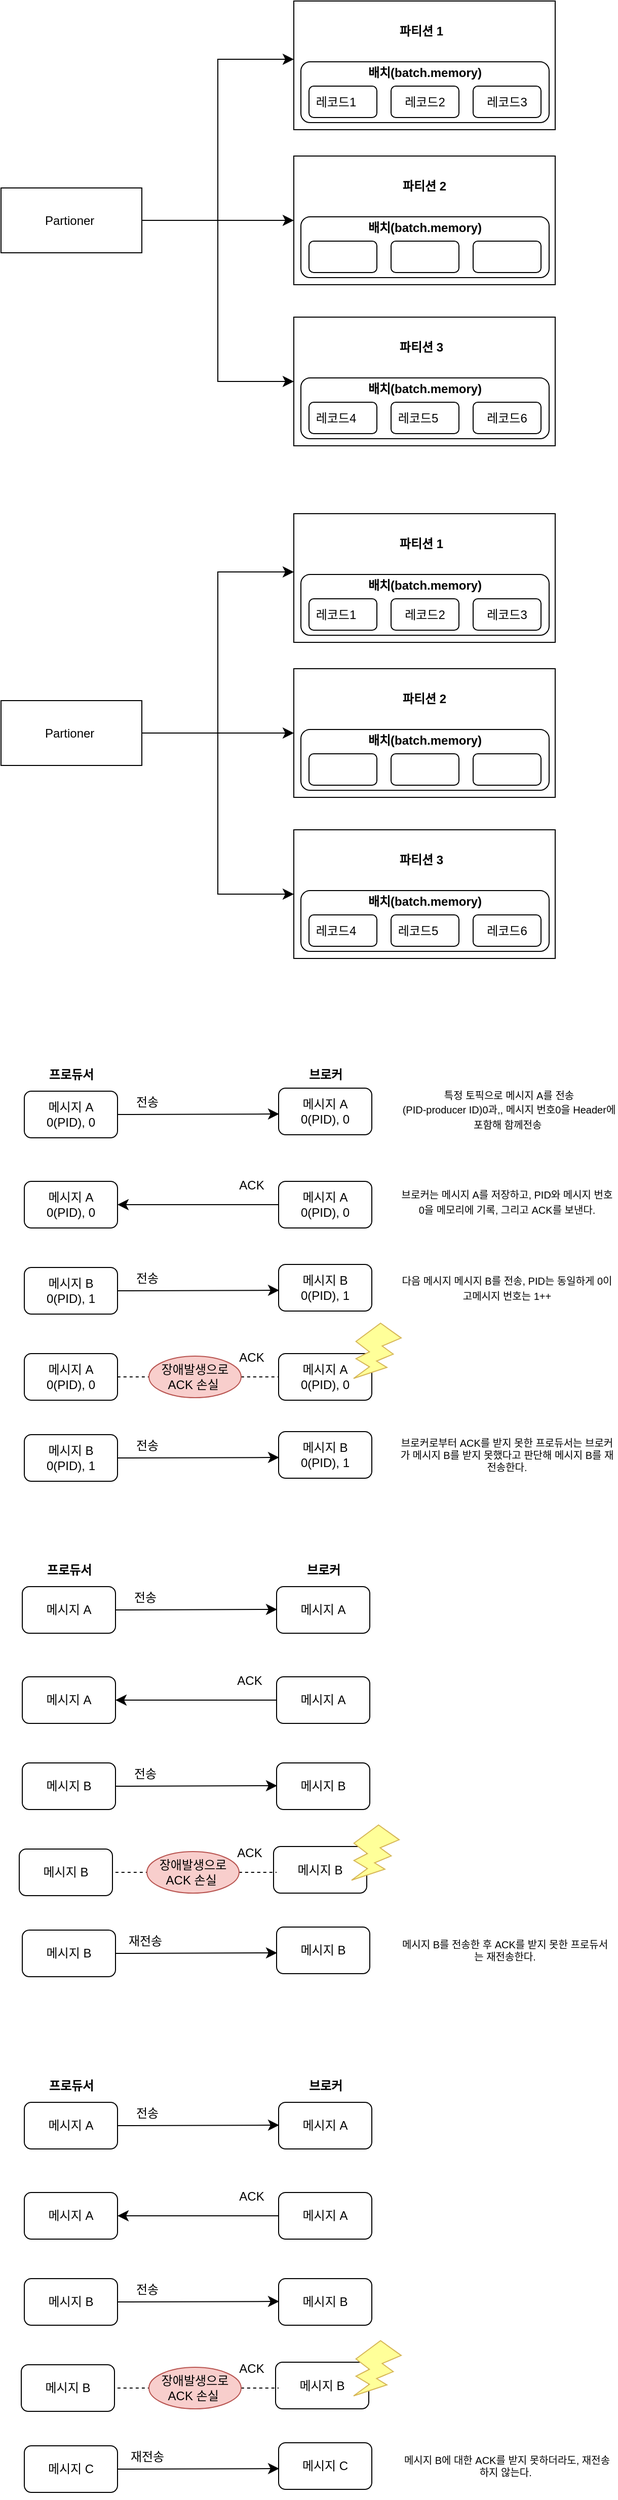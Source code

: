 <mxfile version="21.7.5" type="github">
  <diagram name="페이지-1" id="CoSt_HR49lXktYblnPgQ">
    <mxGraphModel dx="1834" dy="1218" grid="0" gridSize="10" guides="1" tooltips="1" connect="1" arrows="1" fold="1" page="0" pageScale="1" pageWidth="827" pageHeight="1169" math="0" shadow="0">
      <root>
        <mxCell id="0" />
        <mxCell id="1" parent="0" />
        <mxCell id="32S8_ldKSzhRg-4pERwt-36" value="메시지 B" style="rounded=1;whiteSpace=wrap;html=1;" vertex="1" parent="1">
          <mxGeometry x="173" y="1765.5" width="92" height="46" as="geometry" />
        </mxCell>
        <mxCell id="7iOHDSarvKrouboTnWBL-36" value="" style="rounded=1;whiteSpace=wrap;html=1;" parent="1" vertex="1">
          <mxGeometry x="200" y="4" width="245" height="60" as="geometry" />
        </mxCell>
        <mxCell id="7iOHDSarvKrouboTnWBL-35" value="" style="rounded=1;whiteSpace=wrap;html=1;" parent="1" vertex="1">
          <mxGeometry x="200" y="157" width="245" height="60" as="geometry" />
        </mxCell>
        <mxCell id="7iOHDSarvKrouboTnWBL-15" value="" style="rounded=1;whiteSpace=wrap;html=1;" parent="1" vertex="1">
          <mxGeometry x="200" y="316" width="245" height="60" as="geometry" />
        </mxCell>
        <mxCell id="7iOHDSarvKrouboTnWBL-1" value="Partioner&amp;nbsp;" style="rounded=0;whiteSpace=wrap;html=1;" parent="1" vertex="1">
          <mxGeometry x="-96" y="128.5" width="139" height="64" as="geometry" />
        </mxCell>
        <mxCell id="7iOHDSarvKrouboTnWBL-5" value="" style="edgeStyle=elbowEdgeStyle;elbow=horizontal;endArrow=classic;html=1;curved=0;rounded=0;endSize=8;startSize=8;fontSize=12;entryX=0;entryY=0.5;entryDx=0;entryDy=0;exitX=1;exitY=0.5;exitDx=0;exitDy=0;" parent="1" source="7iOHDSarvKrouboTnWBL-1" edge="1">
          <mxGeometry width="50" height="50" relative="1" as="geometry">
            <mxPoint x="56" y="108" as="sourcePoint" />
            <mxPoint x="193" y="1.5" as="targetPoint" />
          </mxGeometry>
        </mxCell>
        <mxCell id="7iOHDSarvKrouboTnWBL-8" value="" style="rounded=0;whiteSpace=wrap;html=1;fillColor=none;" parent="1" vertex="1">
          <mxGeometry x="193" y="256" width="258" height="127" as="geometry" />
        </mxCell>
        <mxCell id="7iOHDSarvKrouboTnWBL-9" value="레코드4&lt;span style=&quot;white-space: pre;&quot;&gt;&#x9;&lt;/span&gt;" style="rounded=1;whiteSpace=wrap;html=1;" parent="1" vertex="1">
          <mxGeometry x="208" y="340" width="67" height="31" as="geometry" />
        </mxCell>
        <mxCell id="7iOHDSarvKrouboTnWBL-12" value="" style="edgeStyle=elbowEdgeStyle;elbow=horizontal;endArrow=classic;html=1;curved=0;rounded=0;endSize=8;startSize=8;fontSize=12;exitX=1;exitY=0.5;exitDx=0;exitDy=0;entryX=0;entryY=0.5;entryDx=0;entryDy=0;" parent="1" source="7iOHDSarvKrouboTnWBL-1" edge="1">
          <mxGeometry width="50" height="50" relative="1" as="geometry">
            <mxPoint x="124" y="220" as="sourcePoint" />
            <mxPoint x="193" y="160.5" as="targetPoint" />
          </mxGeometry>
        </mxCell>
        <mxCell id="7iOHDSarvKrouboTnWBL-13" value="" style="edgeStyle=elbowEdgeStyle;elbow=horizontal;endArrow=classic;html=1;curved=0;rounded=0;endSize=8;startSize=8;fontSize=12;exitX=1;exitY=0.5;exitDx=0;exitDy=0;entryX=0;entryY=0.5;entryDx=0;entryDy=0;" parent="1" source="7iOHDSarvKrouboTnWBL-1" target="7iOHDSarvKrouboTnWBL-8" edge="1">
          <mxGeometry width="50" height="50" relative="1" as="geometry">
            <mxPoint x="178" y="212" as="sourcePoint" />
            <mxPoint x="228" y="162" as="targetPoint" />
          </mxGeometry>
        </mxCell>
        <mxCell id="7iOHDSarvKrouboTnWBL-19" value="레코드5&lt;span style=&quot;white-space: pre;&quot;&gt;&#x9;&lt;/span&gt;" style="rounded=1;whiteSpace=wrap;html=1;" parent="1" vertex="1">
          <mxGeometry x="289" y="340" width="67" height="31" as="geometry" />
        </mxCell>
        <mxCell id="7iOHDSarvKrouboTnWBL-20" value="레코드6" style="rounded=1;whiteSpace=wrap;html=1;" parent="1" vertex="1">
          <mxGeometry x="370" y="340" width="67" height="31" as="geometry" />
        </mxCell>
        <mxCell id="7iOHDSarvKrouboTnWBL-21" value="&lt;b&gt;배치(batch.memory)&lt;/b&gt;" style="rounded=1;whiteSpace=wrap;html=1;fillColor=none;strokeColor=none;" parent="1" vertex="1">
          <mxGeometry x="262" y="297" width="121" height="60" as="geometry" />
        </mxCell>
        <mxCell id="7iOHDSarvKrouboTnWBL-22" value="&lt;b&gt;파티션 3&lt;/b&gt;" style="rounded=1;whiteSpace=wrap;html=1;fillColor=none;strokeColor=none;" parent="1" vertex="1">
          <mxGeometry x="259" y="256" width="120" height="60" as="geometry" />
        </mxCell>
        <mxCell id="7iOHDSarvKrouboTnWBL-23" value="" style="rounded=0;whiteSpace=wrap;html=1;fillColor=none;" parent="1" vertex="1">
          <mxGeometry x="193" y="-56" width="258" height="127" as="geometry" />
        </mxCell>
        <mxCell id="7iOHDSarvKrouboTnWBL-24" value="레코드1&lt;span style=&quot;white-space: pre;&quot;&gt;&#x9;&lt;/span&gt;" style="rounded=1;whiteSpace=wrap;html=1;" parent="1" vertex="1">
          <mxGeometry x="208" y="28" width="67" height="31" as="geometry" />
        </mxCell>
        <mxCell id="7iOHDSarvKrouboTnWBL-25" value="레코드2" style="rounded=1;whiteSpace=wrap;html=1;" parent="1" vertex="1">
          <mxGeometry x="289" y="28" width="67" height="31" as="geometry" />
        </mxCell>
        <mxCell id="7iOHDSarvKrouboTnWBL-26" value="&lt;b&gt;배치(batch.memory)&lt;/b&gt;" style="rounded=1;whiteSpace=wrap;html=1;fillColor=none;strokeColor=none;" parent="1" vertex="1">
          <mxGeometry x="262" y="-15" width="121" height="60" as="geometry" />
        </mxCell>
        <mxCell id="7iOHDSarvKrouboTnWBL-27" value="" style="rounded=0;whiteSpace=wrap;html=1;fillColor=none;" parent="1" vertex="1">
          <mxGeometry x="193" y="97" width="258" height="127" as="geometry" />
        </mxCell>
        <mxCell id="7iOHDSarvKrouboTnWBL-28" value="" style="rounded=1;whiteSpace=wrap;html=1;" parent="1" vertex="1">
          <mxGeometry x="208" y="181" width="67" height="31" as="geometry" />
        </mxCell>
        <mxCell id="7iOHDSarvKrouboTnWBL-29" value="" style="rounded=1;whiteSpace=wrap;html=1;" parent="1" vertex="1">
          <mxGeometry x="289" y="181" width="67" height="31" as="geometry" />
        </mxCell>
        <mxCell id="7iOHDSarvKrouboTnWBL-30" value="&lt;b&gt;배치(batch.memory)&lt;/b&gt;" style="rounded=1;whiteSpace=wrap;html=1;fillColor=none;strokeColor=none;" parent="1" vertex="1">
          <mxGeometry x="262" y="138" width="121" height="60" as="geometry" />
        </mxCell>
        <mxCell id="7iOHDSarvKrouboTnWBL-31" value="&lt;b&gt;파티션 2&lt;/b&gt;" style="rounded=1;whiteSpace=wrap;html=1;fillColor=none;strokeColor=none;" parent="1" vertex="1">
          <mxGeometry x="262" y="97" width="120" height="60" as="geometry" />
        </mxCell>
        <mxCell id="7iOHDSarvKrouboTnWBL-32" value="&lt;b&gt;파티션 1&lt;/b&gt;" style="rounded=1;whiteSpace=wrap;html=1;fillColor=none;strokeColor=none;" parent="1" vertex="1">
          <mxGeometry x="259" y="-56" width="120" height="60" as="geometry" />
        </mxCell>
        <mxCell id="7iOHDSarvKrouboTnWBL-33" value="레코드3" style="rounded=1;whiteSpace=wrap;html=1;" parent="1" vertex="1">
          <mxGeometry x="370" y="28" width="67" height="31" as="geometry" />
        </mxCell>
        <mxCell id="7iOHDSarvKrouboTnWBL-34" value="" style="rounded=1;whiteSpace=wrap;html=1;" parent="1" vertex="1">
          <mxGeometry x="370" y="181" width="67" height="31" as="geometry" />
        </mxCell>
        <mxCell id="7iOHDSarvKrouboTnWBL-62" value="" style="rounded=1;whiteSpace=wrap;html=1;" parent="1" vertex="1">
          <mxGeometry x="200" y="510" width="245" height="60" as="geometry" />
        </mxCell>
        <mxCell id="7iOHDSarvKrouboTnWBL-63" value="" style="rounded=1;whiteSpace=wrap;html=1;" parent="1" vertex="1">
          <mxGeometry x="200" y="663" width="245" height="60" as="geometry" />
        </mxCell>
        <mxCell id="7iOHDSarvKrouboTnWBL-64" value="" style="rounded=1;whiteSpace=wrap;html=1;" parent="1" vertex="1">
          <mxGeometry x="200" y="822" width="245" height="60" as="geometry" />
        </mxCell>
        <mxCell id="7iOHDSarvKrouboTnWBL-65" value="Partioner&amp;nbsp;" style="rounded=0;whiteSpace=wrap;html=1;" parent="1" vertex="1">
          <mxGeometry x="-96" y="634.5" width="139" height="64" as="geometry" />
        </mxCell>
        <mxCell id="7iOHDSarvKrouboTnWBL-66" value="" style="edgeStyle=elbowEdgeStyle;elbow=horizontal;endArrow=classic;html=1;curved=0;rounded=0;endSize=8;startSize=8;fontSize=12;entryX=0;entryY=0.5;entryDx=0;entryDy=0;exitX=1;exitY=0.5;exitDx=0;exitDy=0;" parent="1" source="7iOHDSarvKrouboTnWBL-65" edge="1">
          <mxGeometry width="50" height="50" relative="1" as="geometry">
            <mxPoint x="56" y="614" as="sourcePoint" />
            <mxPoint x="193" y="507.5" as="targetPoint" />
          </mxGeometry>
        </mxCell>
        <mxCell id="7iOHDSarvKrouboTnWBL-67" value="" style="rounded=0;whiteSpace=wrap;html=1;fillColor=none;" parent="1" vertex="1">
          <mxGeometry x="193" y="762" width="258" height="127" as="geometry" />
        </mxCell>
        <mxCell id="7iOHDSarvKrouboTnWBL-68" value="레코드4&lt;span style=&quot;white-space: pre;&quot;&gt;&#x9;&lt;/span&gt;" style="rounded=1;whiteSpace=wrap;html=1;" parent="1" vertex="1">
          <mxGeometry x="208" y="846" width="67" height="31" as="geometry" />
        </mxCell>
        <mxCell id="7iOHDSarvKrouboTnWBL-69" value="" style="edgeStyle=elbowEdgeStyle;elbow=horizontal;endArrow=classic;html=1;curved=0;rounded=0;endSize=8;startSize=8;fontSize=12;exitX=1;exitY=0.5;exitDx=0;exitDy=0;entryX=0;entryY=0.5;entryDx=0;entryDy=0;" parent="1" source="7iOHDSarvKrouboTnWBL-65" edge="1">
          <mxGeometry width="50" height="50" relative="1" as="geometry">
            <mxPoint x="124" y="726" as="sourcePoint" />
            <mxPoint x="193" y="666.5" as="targetPoint" />
          </mxGeometry>
        </mxCell>
        <mxCell id="7iOHDSarvKrouboTnWBL-70" value="" style="edgeStyle=elbowEdgeStyle;elbow=horizontal;endArrow=classic;html=1;curved=0;rounded=0;endSize=8;startSize=8;fontSize=12;exitX=1;exitY=0.5;exitDx=0;exitDy=0;entryX=0;entryY=0.5;entryDx=0;entryDy=0;" parent="1" source="7iOHDSarvKrouboTnWBL-65" target="7iOHDSarvKrouboTnWBL-67" edge="1">
          <mxGeometry width="50" height="50" relative="1" as="geometry">
            <mxPoint x="178" y="718" as="sourcePoint" />
            <mxPoint x="228" y="668" as="targetPoint" />
          </mxGeometry>
        </mxCell>
        <mxCell id="7iOHDSarvKrouboTnWBL-71" value="레코드5&lt;span style=&quot;white-space: pre;&quot;&gt;&#x9;&lt;/span&gt;" style="rounded=1;whiteSpace=wrap;html=1;" parent="1" vertex="1">
          <mxGeometry x="289" y="846" width="67" height="31" as="geometry" />
        </mxCell>
        <mxCell id="7iOHDSarvKrouboTnWBL-72" value="레코드6" style="rounded=1;whiteSpace=wrap;html=1;" parent="1" vertex="1">
          <mxGeometry x="370" y="846" width="67" height="31" as="geometry" />
        </mxCell>
        <mxCell id="7iOHDSarvKrouboTnWBL-73" value="&lt;b&gt;배치(batch.memory)&lt;/b&gt;" style="rounded=1;whiteSpace=wrap;html=1;fillColor=none;strokeColor=none;" parent="1" vertex="1">
          <mxGeometry x="262" y="803" width="121" height="60" as="geometry" />
        </mxCell>
        <mxCell id="7iOHDSarvKrouboTnWBL-74" value="&lt;b&gt;파티션 3&lt;/b&gt;" style="rounded=1;whiteSpace=wrap;html=1;fillColor=none;strokeColor=none;" parent="1" vertex="1">
          <mxGeometry x="259" y="762" width="120" height="60" as="geometry" />
        </mxCell>
        <mxCell id="7iOHDSarvKrouboTnWBL-75" value="" style="rounded=0;whiteSpace=wrap;html=1;fillColor=none;" parent="1" vertex="1">
          <mxGeometry x="193" y="450" width="258" height="127" as="geometry" />
        </mxCell>
        <mxCell id="7iOHDSarvKrouboTnWBL-76" value="레코드1&lt;span style=&quot;white-space: pre;&quot;&gt;&#x9;&lt;/span&gt;" style="rounded=1;whiteSpace=wrap;html=1;" parent="1" vertex="1">
          <mxGeometry x="208" y="534" width="67" height="31" as="geometry" />
        </mxCell>
        <mxCell id="7iOHDSarvKrouboTnWBL-77" value="레코드2" style="rounded=1;whiteSpace=wrap;html=1;" parent="1" vertex="1">
          <mxGeometry x="289" y="534" width="67" height="31" as="geometry" />
        </mxCell>
        <mxCell id="7iOHDSarvKrouboTnWBL-78" value="&lt;b&gt;배치(batch.memory)&lt;/b&gt;" style="rounded=1;whiteSpace=wrap;html=1;fillColor=none;strokeColor=none;" parent="1" vertex="1">
          <mxGeometry x="262" y="491" width="121" height="60" as="geometry" />
        </mxCell>
        <mxCell id="7iOHDSarvKrouboTnWBL-79" value="" style="rounded=0;whiteSpace=wrap;html=1;fillColor=none;" parent="1" vertex="1">
          <mxGeometry x="193" y="603" width="258" height="127" as="geometry" />
        </mxCell>
        <mxCell id="7iOHDSarvKrouboTnWBL-80" value="" style="rounded=1;whiteSpace=wrap;html=1;" parent="1" vertex="1">
          <mxGeometry x="208" y="687" width="67" height="31" as="geometry" />
        </mxCell>
        <mxCell id="7iOHDSarvKrouboTnWBL-81" value="" style="rounded=1;whiteSpace=wrap;html=1;" parent="1" vertex="1">
          <mxGeometry x="289" y="687" width="67" height="31" as="geometry" />
        </mxCell>
        <mxCell id="7iOHDSarvKrouboTnWBL-82" value="&lt;b&gt;배치(batch.memory)&lt;/b&gt;" style="rounded=1;whiteSpace=wrap;html=1;fillColor=none;strokeColor=none;" parent="1" vertex="1">
          <mxGeometry x="262" y="644" width="121" height="60" as="geometry" />
        </mxCell>
        <mxCell id="7iOHDSarvKrouboTnWBL-83" value="&lt;b&gt;파티션 2&lt;/b&gt;" style="rounded=1;whiteSpace=wrap;html=1;fillColor=none;strokeColor=none;" parent="1" vertex="1">
          <mxGeometry x="262" y="603" width="120" height="60" as="geometry" />
        </mxCell>
        <mxCell id="7iOHDSarvKrouboTnWBL-84" value="&lt;b&gt;파티션 1&lt;/b&gt;" style="rounded=1;whiteSpace=wrap;html=1;fillColor=none;strokeColor=none;" parent="1" vertex="1">
          <mxGeometry x="259" y="450" width="120" height="60" as="geometry" />
        </mxCell>
        <mxCell id="7iOHDSarvKrouboTnWBL-85" value="레코드3" style="rounded=1;whiteSpace=wrap;html=1;" parent="1" vertex="1">
          <mxGeometry x="370" y="534" width="67" height="31" as="geometry" />
        </mxCell>
        <mxCell id="7iOHDSarvKrouboTnWBL-86" value="" style="rounded=1;whiteSpace=wrap;html=1;" parent="1" vertex="1">
          <mxGeometry x="370" y="687" width="67" height="31" as="geometry" />
        </mxCell>
        <mxCell id="7iOHDSarvKrouboTnWBL-87" value="메시지 A&lt;div&gt;0(PID), 0&lt;/div&gt;" style="rounded=1;whiteSpace=wrap;html=1;" parent="1" vertex="1">
          <mxGeometry x="-73" y="1020" width="92" height="46" as="geometry" />
        </mxCell>
        <mxCell id="7iOHDSarvKrouboTnWBL-88" value="프로듀서" style="rounded=1;whiteSpace=wrap;html=1;fillColor=none;strokeColor=none;arcSize=19;fontStyle=1" parent="1" vertex="1">
          <mxGeometry x="-80.5" y="990" width="107" height="27" as="geometry" />
        </mxCell>
        <mxCell id="7iOHDSarvKrouboTnWBL-90" value="브로커" style="rounded=1;whiteSpace=wrap;html=1;fillColor=none;strokeColor=none;arcSize=19;fontStyle=1" parent="1" vertex="1">
          <mxGeometry x="170.5" y="990" width="107" height="27" as="geometry" />
        </mxCell>
        <mxCell id="7iOHDSarvKrouboTnWBL-91" value="" style="endArrow=classic;html=1;rounded=0;fontSize=12;startSize=8;endSize=8;curved=1;exitX=1;exitY=0.5;exitDx=0;exitDy=0;entryX=0;entryY=0.5;entryDx=0;entryDy=0;" parent="1" source="7iOHDSarvKrouboTnWBL-87" edge="1">
          <mxGeometry width="50" height="50" relative="1" as="geometry">
            <mxPoint x="59" y="1196" as="sourcePoint" />
            <mxPoint x="178.5" y="1042.5" as="targetPoint" />
          </mxGeometry>
        </mxCell>
        <mxCell id="7iOHDSarvKrouboTnWBL-92" value="메시지 A&lt;div&gt;0(PID), 0&lt;/div&gt;" style="rounded=1;whiteSpace=wrap;html=1;" parent="1" vertex="1">
          <mxGeometry x="178" y="1017" width="92" height="46" as="geometry" />
        </mxCell>
        <mxCell id="7iOHDSarvKrouboTnWBL-93" value="전송" style="rounded=1;whiteSpace=wrap;html=1;fillColor=none;strokeColor=none;arcSize=19;" parent="1" vertex="1">
          <mxGeometry x="-5" y="1017" width="107" height="27" as="geometry" />
        </mxCell>
        <mxCell id="7iOHDSarvKrouboTnWBL-94" value="&lt;font style=&quot;font-size: 10px;&quot;&gt;특정 토픽으로 메시지 A를 전송&lt;/font&gt;&lt;div&gt;&lt;font style=&quot;font-size: 10px;&quot;&gt;(PID-producer ID)0과,, 메시지 번호0을 Header에 포함해 함께전송&amp;nbsp;&lt;/font&gt;&lt;/div&gt;" style="rounded=1;whiteSpace=wrap;html=1;fillColor=none;strokeColor=none;arcSize=19;" parent="1" vertex="1">
          <mxGeometry x="299" y="1005" width="213" height="65" as="geometry" />
        </mxCell>
        <mxCell id="7iOHDSarvKrouboTnWBL-96" value="메시지 A&lt;div&gt;0(PID), 0&lt;/div&gt;" style="rounded=1;whiteSpace=wrap;html=1;" parent="1" vertex="1">
          <mxGeometry x="-73" y="1109" width="92" height="46" as="geometry" />
        </mxCell>
        <mxCell id="7iOHDSarvKrouboTnWBL-98" value="메시지 A&lt;div&gt;0(PID), 0&lt;/div&gt;" style="rounded=1;whiteSpace=wrap;html=1;" parent="1" vertex="1">
          <mxGeometry x="178" y="1109" width="92" height="46" as="geometry" />
        </mxCell>
        <mxCell id="7iOHDSarvKrouboTnWBL-99" value="ACK" style="rounded=1;whiteSpace=wrap;html=1;fillColor=none;strokeColor=none;arcSize=19;" parent="1" vertex="1">
          <mxGeometry x="98" y="1099" width="107" height="27" as="geometry" />
        </mxCell>
        <mxCell id="7iOHDSarvKrouboTnWBL-100" value="" style="endArrow=classic;html=1;rounded=0;fontSize=12;startSize=8;endSize=8;curved=1;entryX=1;entryY=0.5;entryDx=0;entryDy=0;exitX=0;exitY=0.5;exitDx=0;exitDy=0;" parent="1" source="7iOHDSarvKrouboTnWBL-98" target="7iOHDSarvKrouboTnWBL-96" edge="1">
          <mxGeometry width="50" height="50" relative="1" as="geometry">
            <mxPoint x="155" y="1224" as="sourcePoint" />
            <mxPoint x="205" y="1174" as="targetPoint" />
          </mxGeometry>
        </mxCell>
        <mxCell id="7iOHDSarvKrouboTnWBL-101" value="&lt;span style=&quot;font-size: 10px;&quot;&gt;브로커는 메시지 A를 저장하고, PID와 메시지 번호 0을 메모리에 기록, 그리고 ACK를 보낸다.&lt;/span&gt;" style="rounded=1;whiteSpace=wrap;html=1;fillColor=none;strokeColor=none;arcSize=19;" parent="1" vertex="1">
          <mxGeometry x="297" y="1096.5" width="213" height="65" as="geometry" />
        </mxCell>
        <mxCell id="7iOHDSarvKrouboTnWBL-102" value="메시지 B&lt;div&gt;0(PID), 1&lt;/div&gt;" style="rounded=1;whiteSpace=wrap;html=1;" parent="1" vertex="1">
          <mxGeometry x="-73" y="1194" width="92" height="46" as="geometry" />
        </mxCell>
        <mxCell id="7iOHDSarvKrouboTnWBL-103" value="" style="endArrow=classic;html=1;rounded=0;fontSize=12;startSize=8;endSize=8;curved=1;exitX=1;exitY=0.5;exitDx=0;exitDy=0;entryX=0;entryY=0.5;entryDx=0;entryDy=0;" parent="1" source="7iOHDSarvKrouboTnWBL-102" edge="1">
          <mxGeometry width="50" height="50" relative="1" as="geometry">
            <mxPoint x="59" y="1370" as="sourcePoint" />
            <mxPoint x="178.5" y="1216.5" as="targetPoint" />
          </mxGeometry>
        </mxCell>
        <mxCell id="7iOHDSarvKrouboTnWBL-104" value="메시지 B&lt;div&gt;0(PID), 1&lt;/div&gt;" style="rounded=1;whiteSpace=wrap;html=1;" parent="1" vertex="1">
          <mxGeometry x="178" y="1191" width="92" height="46" as="geometry" />
        </mxCell>
        <mxCell id="7iOHDSarvKrouboTnWBL-105" value="전송" style="rounded=1;whiteSpace=wrap;html=1;fillColor=none;strokeColor=none;arcSize=19;" parent="1" vertex="1">
          <mxGeometry x="-5" y="1191" width="107" height="27" as="geometry" />
        </mxCell>
        <mxCell id="7iOHDSarvKrouboTnWBL-107" value="&lt;span style=&quot;font-size: 10px;&quot;&gt;다음 메시지 메시지 B를 전송, PID는 동일하게 0이고메시지 번호는 1++&lt;/span&gt;" style="rounded=1;whiteSpace=wrap;html=1;fillColor=none;strokeColor=none;arcSize=19;" parent="1" vertex="1">
          <mxGeometry x="297" y="1181.5" width="213" height="65" as="geometry" />
        </mxCell>
        <mxCell id="7iOHDSarvKrouboTnWBL-108" value="메시지 A&lt;div&gt;0(PID), 0&lt;/div&gt;" style="rounded=1;whiteSpace=wrap;html=1;" parent="1" vertex="1">
          <mxGeometry x="-73" y="1279" width="92" height="46" as="geometry" />
        </mxCell>
        <mxCell id="7iOHDSarvKrouboTnWBL-109" value="메시지 A&lt;div&gt;0(PID), 0&lt;/div&gt;" style="rounded=1;whiteSpace=wrap;html=1;" parent="1" vertex="1">
          <mxGeometry x="178" y="1279" width="92" height="46" as="geometry" />
        </mxCell>
        <mxCell id="7iOHDSarvKrouboTnWBL-110" value="ACK" style="rounded=1;whiteSpace=wrap;html=1;fillColor=none;strokeColor=none;arcSize=19;" parent="1" vertex="1">
          <mxGeometry x="98" y="1269" width="107" height="27" as="geometry" />
        </mxCell>
        <mxCell id="7iOHDSarvKrouboTnWBL-114" value="" style="verticalLabelPosition=bottom;verticalAlign=top;html=1;shape=mxgraph.basic.flash;fillColor=#FFFF99;strokeColor=#d6b656;gradientColor=none;fillStyle=solid;shadow=0;strokeWidth=1;" parent="1" vertex="1">
          <mxGeometry x="252" y="1249" width="47" height="54.5" as="geometry" />
        </mxCell>
        <mxCell id="7iOHDSarvKrouboTnWBL-116" value="" style="endArrow=none;dashed=1;html=1;rounded=0;fontSize=12;startSize=8;endSize=8;curved=1;exitX=1;exitY=0.5;exitDx=0;exitDy=0;entryX=0;entryY=0.5;entryDx=0;entryDy=0;" parent="1" source="7iOHDSarvKrouboTnWBL-113" target="7iOHDSarvKrouboTnWBL-109" edge="1">
          <mxGeometry width="50" height="50" relative="1" as="geometry">
            <mxPoint x="196" y="1283" as="sourcePoint" />
            <mxPoint x="246" y="1233" as="targetPoint" />
          </mxGeometry>
        </mxCell>
        <mxCell id="7iOHDSarvKrouboTnWBL-117" value="" style="endArrow=none;dashed=1;html=1;rounded=0;fontSize=12;startSize=8;endSize=8;curved=1;exitX=1;exitY=0.5;exitDx=0;exitDy=0;entryX=0;entryY=0.5;entryDx=0;entryDy=0;" parent="1" source="7iOHDSarvKrouboTnWBL-108" target="7iOHDSarvKrouboTnWBL-113" edge="1">
          <mxGeometry width="50" height="50" relative="1" as="geometry">
            <mxPoint x="19" y="1302" as="sourcePoint" />
            <mxPoint x="178" y="1302" as="targetPoint" />
          </mxGeometry>
        </mxCell>
        <mxCell id="7iOHDSarvKrouboTnWBL-113" value="장애발생으로 ACK 손실&amp;nbsp;" style="ellipse;whiteSpace=wrap;html=1;fillColor=#f8cecc;strokeColor=#b85450;" parent="1" vertex="1">
          <mxGeometry x="50" y="1281.5" width="91" height="41" as="geometry" />
        </mxCell>
        <mxCell id="7iOHDSarvKrouboTnWBL-118" value="메시지 B&lt;div&gt;0(PID), 1&lt;/div&gt;" style="rounded=1;whiteSpace=wrap;html=1;" parent="1" vertex="1">
          <mxGeometry x="-73" y="1359" width="92" height="46" as="geometry" />
        </mxCell>
        <mxCell id="7iOHDSarvKrouboTnWBL-119" value="" style="endArrow=classic;html=1;rounded=0;fontSize=12;startSize=8;endSize=8;curved=1;exitX=1;exitY=0.5;exitDx=0;exitDy=0;entryX=0;entryY=0.5;entryDx=0;entryDy=0;" parent="1" source="7iOHDSarvKrouboTnWBL-118" edge="1">
          <mxGeometry width="50" height="50" relative="1" as="geometry">
            <mxPoint x="59" y="1535" as="sourcePoint" />
            <mxPoint x="178.5" y="1381.5" as="targetPoint" />
          </mxGeometry>
        </mxCell>
        <mxCell id="7iOHDSarvKrouboTnWBL-120" value="메시지 B&lt;div&gt;0(PID), 1&lt;/div&gt;" style="rounded=1;whiteSpace=wrap;html=1;" parent="1" vertex="1">
          <mxGeometry x="178" y="1356" width="92" height="46" as="geometry" />
        </mxCell>
        <mxCell id="7iOHDSarvKrouboTnWBL-121" value="전송" style="rounded=1;whiteSpace=wrap;html=1;fillColor=none;strokeColor=none;arcSize=19;" parent="1" vertex="1">
          <mxGeometry x="-5" y="1356" width="107" height="27" as="geometry" />
        </mxCell>
        <mxCell id="7iOHDSarvKrouboTnWBL-122" value="브로커로부터 ACK를 받지 못한 프로듀서는 브로커가 메시지 B를 받지 못했다고 판단해 메시지 B를 재전송한다." style="rounded=1;whiteSpace=wrap;html=1;fillColor=none;strokeColor=none;arcSize=19;fontSize=10;" parent="1" vertex="1">
          <mxGeometry x="297" y="1346.5" width="213" height="65" as="geometry" />
        </mxCell>
        <mxCell id="32S8_ldKSzhRg-4pERwt-1" value="메시지 A" style="rounded=1;whiteSpace=wrap;html=1;" vertex="1" parent="1">
          <mxGeometry x="-75" y="1509" width="92" height="46" as="geometry" />
        </mxCell>
        <mxCell id="32S8_ldKSzhRg-4pERwt-2" value="프로듀서" style="rounded=1;whiteSpace=wrap;html=1;fillColor=none;strokeColor=none;arcSize=19;fontStyle=1" vertex="1" parent="1">
          <mxGeometry x="-82.5" y="1479" width="107" height="27" as="geometry" />
        </mxCell>
        <mxCell id="32S8_ldKSzhRg-4pERwt-3" value="브로커" style="rounded=1;whiteSpace=wrap;html=1;fillColor=none;strokeColor=none;arcSize=19;fontStyle=1" vertex="1" parent="1">
          <mxGeometry x="168.5" y="1479" width="107" height="27" as="geometry" />
        </mxCell>
        <mxCell id="32S8_ldKSzhRg-4pERwt-4" value="" style="endArrow=classic;html=1;rounded=0;fontSize=12;startSize=8;endSize=8;curved=1;exitX=1;exitY=0.5;exitDx=0;exitDy=0;entryX=0;entryY=0.5;entryDx=0;entryDy=0;" edge="1" parent="1" source="32S8_ldKSzhRg-4pERwt-1">
          <mxGeometry width="50" height="50" relative="1" as="geometry">
            <mxPoint x="57" y="1685" as="sourcePoint" />
            <mxPoint x="176.5" y="1531.5" as="targetPoint" />
          </mxGeometry>
        </mxCell>
        <mxCell id="32S8_ldKSzhRg-4pERwt-6" value="전송" style="rounded=1;whiteSpace=wrap;html=1;fillColor=none;strokeColor=none;arcSize=19;" vertex="1" parent="1">
          <mxGeometry x="-7" y="1506" width="107" height="27" as="geometry" />
        </mxCell>
        <mxCell id="32S8_ldKSzhRg-4pERwt-10" value="ACK" style="rounded=1;whiteSpace=wrap;html=1;fillColor=none;strokeColor=none;arcSize=19;" vertex="1" parent="1">
          <mxGeometry x="96" y="1588" width="107" height="27" as="geometry" />
        </mxCell>
        <mxCell id="32S8_ldKSzhRg-4pERwt-11" value="" style="endArrow=classic;html=1;rounded=0;fontSize=12;startSize=8;endSize=8;curved=1;entryX=1;entryY=0.5;entryDx=0;entryDy=0;exitX=0;exitY=0.5;exitDx=0;exitDy=0;" edge="1" parent="1">
          <mxGeometry width="50" height="50" relative="1" as="geometry">
            <mxPoint x="176" y="1621" as="sourcePoint" />
            <mxPoint x="17" y="1621" as="targetPoint" />
          </mxGeometry>
        </mxCell>
        <mxCell id="32S8_ldKSzhRg-4pERwt-13" value="메시지 B" style="rounded=1;whiteSpace=wrap;html=1;" vertex="1" parent="1">
          <mxGeometry x="-75" y="1683" width="92" height="46" as="geometry" />
        </mxCell>
        <mxCell id="32S8_ldKSzhRg-4pERwt-14" value="" style="endArrow=classic;html=1;rounded=0;fontSize=12;startSize=8;endSize=8;curved=1;exitX=1;exitY=0.5;exitDx=0;exitDy=0;entryX=0;entryY=0.5;entryDx=0;entryDy=0;" edge="1" parent="1" source="32S8_ldKSzhRg-4pERwt-13">
          <mxGeometry width="50" height="50" relative="1" as="geometry">
            <mxPoint x="57" y="1859" as="sourcePoint" />
            <mxPoint x="176.5" y="1705.5" as="targetPoint" />
          </mxGeometry>
        </mxCell>
        <mxCell id="32S8_ldKSzhRg-4pERwt-16" value="전송" style="rounded=1;whiteSpace=wrap;html=1;fillColor=none;strokeColor=none;arcSize=19;" vertex="1" parent="1">
          <mxGeometry x="-7" y="1680" width="107" height="27" as="geometry" />
        </mxCell>
        <mxCell id="32S8_ldKSzhRg-4pERwt-20" value="ACK" style="rounded=1;whiteSpace=wrap;html=1;fillColor=none;strokeColor=none;arcSize=19;" vertex="1" parent="1">
          <mxGeometry x="96" y="1758" width="107" height="27" as="geometry" />
        </mxCell>
        <mxCell id="32S8_ldKSzhRg-4pERwt-22" value="" style="endArrow=none;dashed=1;html=1;rounded=0;fontSize=12;startSize=8;endSize=8;curved=1;exitX=1;exitY=0.5;exitDx=0;exitDy=0;entryX=0;entryY=0.5;entryDx=0;entryDy=0;" edge="1" parent="1" source="32S8_ldKSzhRg-4pERwt-24">
          <mxGeometry width="50" height="50" relative="1" as="geometry">
            <mxPoint x="194" y="1772" as="sourcePoint" />
            <mxPoint x="176" y="1791" as="targetPoint" />
          </mxGeometry>
        </mxCell>
        <mxCell id="32S8_ldKSzhRg-4pERwt-21" value="" style="verticalLabelPosition=bottom;verticalAlign=top;html=1;shape=mxgraph.basic.flash;fillColor=#FFFF99;strokeColor=#d6b656;gradientColor=none;fillStyle=solid;shadow=0;strokeWidth=1;" vertex="1" parent="1">
          <mxGeometry x="250" y="1744.25" width="47" height="54.5" as="geometry" />
        </mxCell>
        <mxCell id="32S8_ldKSzhRg-4pERwt-23" value="" style="endArrow=none;dashed=1;html=1;rounded=0;fontSize=12;startSize=8;endSize=8;curved=1;exitX=1;exitY=0.5;exitDx=0;exitDy=0;entryX=0;entryY=0.5;entryDx=0;entryDy=0;" edge="1" parent="1" target="32S8_ldKSzhRg-4pERwt-24">
          <mxGeometry width="50" height="50" relative="1" as="geometry">
            <mxPoint x="17" y="1791" as="sourcePoint" />
            <mxPoint x="176" y="1791" as="targetPoint" />
          </mxGeometry>
        </mxCell>
        <mxCell id="32S8_ldKSzhRg-4pERwt-24" value="장애발생으로 ACK 손실&amp;nbsp;" style="ellipse;whiteSpace=wrap;html=1;fillColor=#f8cecc;strokeColor=#b85450;" vertex="1" parent="1">
          <mxGeometry x="48" y="1770.5" width="91" height="41" as="geometry" />
        </mxCell>
        <mxCell id="32S8_ldKSzhRg-4pERwt-25" value="메시지 B" style="rounded=1;whiteSpace=wrap;html=1;" vertex="1" parent="1">
          <mxGeometry x="-75" y="1848" width="92" height="46" as="geometry" />
        </mxCell>
        <mxCell id="32S8_ldKSzhRg-4pERwt-26" value="" style="endArrow=classic;html=1;rounded=0;fontSize=12;startSize=8;endSize=8;curved=1;exitX=1;exitY=0.5;exitDx=0;exitDy=0;entryX=0;entryY=0.5;entryDx=0;entryDy=0;" edge="1" parent="1" source="32S8_ldKSzhRg-4pERwt-25">
          <mxGeometry width="50" height="50" relative="1" as="geometry">
            <mxPoint x="57" y="2024" as="sourcePoint" />
            <mxPoint x="176.5" y="1870.5" as="targetPoint" />
          </mxGeometry>
        </mxCell>
        <mxCell id="32S8_ldKSzhRg-4pERwt-27" value="메시지 B" style="rounded=1;whiteSpace=wrap;html=1;" vertex="1" parent="1">
          <mxGeometry x="176" y="1845" width="92" height="46" as="geometry" />
        </mxCell>
        <mxCell id="32S8_ldKSzhRg-4pERwt-28" value="재전송" style="rounded=1;whiteSpace=wrap;html=1;fillColor=none;strokeColor=none;arcSize=19;" vertex="1" parent="1">
          <mxGeometry x="-7" y="1845" width="107" height="27" as="geometry" />
        </mxCell>
        <mxCell id="32S8_ldKSzhRg-4pERwt-29" value="메시지 B를 전송한 후 ACK를 받지 못한 프로듀서는 재전송한다." style="rounded=1;whiteSpace=wrap;html=1;fillColor=none;strokeColor=none;arcSize=19;fontSize=10;" vertex="1" parent="1">
          <mxGeometry x="295" y="1835.5" width="213" height="65" as="geometry" />
        </mxCell>
        <mxCell id="32S8_ldKSzhRg-4pERwt-30" value="메시지 A" style="rounded=1;whiteSpace=wrap;html=1;" vertex="1" parent="1">
          <mxGeometry x="-75" y="1598" width="92" height="46" as="geometry" />
        </mxCell>
        <mxCell id="32S8_ldKSzhRg-4pERwt-31" value="메시지 A" style="rounded=1;whiteSpace=wrap;html=1;" vertex="1" parent="1">
          <mxGeometry x="176" y="1509" width="92" height="46" as="geometry" />
        </mxCell>
        <mxCell id="32S8_ldKSzhRg-4pERwt-32" value="메시지 A" style="rounded=1;whiteSpace=wrap;html=1;" vertex="1" parent="1">
          <mxGeometry x="176" y="1598" width="92" height="46" as="geometry" />
        </mxCell>
        <mxCell id="32S8_ldKSzhRg-4pERwt-33" value="메시지 B" style="rounded=1;whiteSpace=wrap;html=1;" vertex="1" parent="1">
          <mxGeometry x="176" y="1683" width="92" height="46" as="geometry" />
        </mxCell>
        <mxCell id="32S8_ldKSzhRg-4pERwt-37" value="메시지 B" style="rounded=1;whiteSpace=wrap;html=1;" vertex="1" parent="1">
          <mxGeometry x="-78" y="1768" width="92" height="46" as="geometry" />
        </mxCell>
        <mxCell id="32S8_ldKSzhRg-4pERwt-38" value="메시지 B" style="rounded=1;whiteSpace=wrap;html=1;" vertex="1" parent="1">
          <mxGeometry x="175" y="2274.5" width="92" height="46" as="geometry" />
        </mxCell>
        <mxCell id="32S8_ldKSzhRg-4pERwt-39" value="메시지 A" style="rounded=1;whiteSpace=wrap;html=1;" vertex="1" parent="1">
          <mxGeometry x="-73" y="2018" width="92" height="46" as="geometry" />
        </mxCell>
        <mxCell id="32S8_ldKSzhRg-4pERwt-40" value="프로듀서" style="rounded=1;whiteSpace=wrap;html=1;fillColor=none;strokeColor=none;arcSize=19;fontStyle=1" vertex="1" parent="1">
          <mxGeometry x="-80.5" y="1988" width="107" height="27" as="geometry" />
        </mxCell>
        <mxCell id="32S8_ldKSzhRg-4pERwt-41" value="브로커" style="rounded=1;whiteSpace=wrap;html=1;fillColor=none;strokeColor=none;arcSize=19;fontStyle=1" vertex="1" parent="1">
          <mxGeometry x="170.5" y="1988" width="107" height="27" as="geometry" />
        </mxCell>
        <mxCell id="32S8_ldKSzhRg-4pERwt-42" value="" style="endArrow=classic;html=1;rounded=0;fontSize=12;startSize=8;endSize=8;curved=1;exitX=1;exitY=0.5;exitDx=0;exitDy=0;entryX=0;entryY=0.5;entryDx=0;entryDy=0;" edge="1" parent="1" source="32S8_ldKSzhRg-4pERwt-39">
          <mxGeometry width="50" height="50" relative="1" as="geometry">
            <mxPoint x="59" y="2194" as="sourcePoint" />
            <mxPoint x="178.5" y="2040.5" as="targetPoint" />
          </mxGeometry>
        </mxCell>
        <mxCell id="32S8_ldKSzhRg-4pERwt-43" value="전송" style="rounded=1;whiteSpace=wrap;html=1;fillColor=none;strokeColor=none;arcSize=19;" vertex="1" parent="1">
          <mxGeometry x="-5" y="2015" width="107" height="27" as="geometry" />
        </mxCell>
        <mxCell id="32S8_ldKSzhRg-4pERwt-44" value="ACK" style="rounded=1;whiteSpace=wrap;html=1;fillColor=none;strokeColor=none;arcSize=19;" vertex="1" parent="1">
          <mxGeometry x="98" y="2097" width="107" height="27" as="geometry" />
        </mxCell>
        <mxCell id="32S8_ldKSzhRg-4pERwt-45" value="" style="endArrow=classic;html=1;rounded=0;fontSize=12;startSize=8;endSize=8;curved=1;entryX=1;entryY=0.5;entryDx=0;entryDy=0;exitX=0;exitY=0.5;exitDx=0;exitDy=0;" edge="1" parent="1">
          <mxGeometry width="50" height="50" relative="1" as="geometry">
            <mxPoint x="178" y="2130" as="sourcePoint" />
            <mxPoint x="19" y="2130" as="targetPoint" />
          </mxGeometry>
        </mxCell>
        <mxCell id="32S8_ldKSzhRg-4pERwt-46" value="메시지 B" style="rounded=1;whiteSpace=wrap;html=1;" vertex="1" parent="1">
          <mxGeometry x="-73" y="2192" width="92" height="46" as="geometry" />
        </mxCell>
        <mxCell id="32S8_ldKSzhRg-4pERwt-47" value="" style="endArrow=classic;html=1;rounded=0;fontSize=12;startSize=8;endSize=8;curved=1;exitX=1;exitY=0.5;exitDx=0;exitDy=0;entryX=0;entryY=0.5;entryDx=0;entryDy=0;" edge="1" parent="1" source="32S8_ldKSzhRg-4pERwt-46">
          <mxGeometry width="50" height="50" relative="1" as="geometry">
            <mxPoint x="59" y="2368" as="sourcePoint" />
            <mxPoint x="178.5" y="2214.5" as="targetPoint" />
          </mxGeometry>
        </mxCell>
        <mxCell id="32S8_ldKSzhRg-4pERwt-48" value="전송" style="rounded=1;whiteSpace=wrap;html=1;fillColor=none;strokeColor=none;arcSize=19;" vertex="1" parent="1">
          <mxGeometry x="-5" y="2189" width="107" height="27" as="geometry" />
        </mxCell>
        <mxCell id="32S8_ldKSzhRg-4pERwt-49" value="ACK" style="rounded=1;whiteSpace=wrap;html=1;fillColor=none;strokeColor=none;arcSize=19;" vertex="1" parent="1">
          <mxGeometry x="98" y="2267" width="107" height="27" as="geometry" />
        </mxCell>
        <mxCell id="32S8_ldKSzhRg-4pERwt-50" value="" style="endArrow=none;dashed=1;html=1;rounded=0;fontSize=12;startSize=8;endSize=8;curved=1;exitX=1;exitY=0.5;exitDx=0;exitDy=0;entryX=0;entryY=0.5;entryDx=0;entryDy=0;" edge="1" parent="1" source="32S8_ldKSzhRg-4pERwt-53">
          <mxGeometry width="50" height="50" relative="1" as="geometry">
            <mxPoint x="196" y="2281" as="sourcePoint" />
            <mxPoint x="178" y="2300" as="targetPoint" />
          </mxGeometry>
        </mxCell>
        <mxCell id="32S8_ldKSzhRg-4pERwt-51" value="" style="verticalLabelPosition=bottom;verticalAlign=top;html=1;shape=mxgraph.basic.flash;fillColor=#FFFF99;strokeColor=#d6b656;gradientColor=none;fillStyle=solid;shadow=0;strokeWidth=1;" vertex="1" parent="1">
          <mxGeometry x="252" y="2253.25" width="47" height="54.5" as="geometry" />
        </mxCell>
        <mxCell id="32S8_ldKSzhRg-4pERwt-52" value="" style="endArrow=none;dashed=1;html=1;rounded=0;fontSize=12;startSize=8;endSize=8;curved=1;exitX=1;exitY=0.5;exitDx=0;exitDy=0;entryX=0;entryY=0.5;entryDx=0;entryDy=0;" edge="1" parent="1" target="32S8_ldKSzhRg-4pERwt-53">
          <mxGeometry width="50" height="50" relative="1" as="geometry">
            <mxPoint x="19" y="2300" as="sourcePoint" />
            <mxPoint x="178" y="2300" as="targetPoint" />
          </mxGeometry>
        </mxCell>
        <mxCell id="32S8_ldKSzhRg-4pERwt-53" value="장애발생으로 ACK 손실&amp;nbsp;" style="ellipse;whiteSpace=wrap;html=1;fillColor=#f8cecc;strokeColor=#b85450;" vertex="1" parent="1">
          <mxGeometry x="50" y="2279.5" width="91" height="41" as="geometry" />
        </mxCell>
        <mxCell id="32S8_ldKSzhRg-4pERwt-54" value="메시지 C" style="rounded=1;whiteSpace=wrap;html=1;" vertex="1" parent="1">
          <mxGeometry x="-73" y="2357" width="92" height="46" as="geometry" />
        </mxCell>
        <mxCell id="32S8_ldKSzhRg-4pERwt-55" value="" style="endArrow=classic;html=1;rounded=0;fontSize=12;startSize=8;endSize=8;curved=1;exitX=1;exitY=0.5;exitDx=0;exitDy=0;entryX=0;entryY=0.5;entryDx=0;entryDy=0;" edge="1" parent="1" source="32S8_ldKSzhRg-4pERwt-54">
          <mxGeometry width="50" height="50" relative="1" as="geometry">
            <mxPoint x="59" y="2533" as="sourcePoint" />
            <mxPoint x="178.5" y="2379.5" as="targetPoint" />
          </mxGeometry>
        </mxCell>
        <mxCell id="32S8_ldKSzhRg-4pERwt-56" value="메시지 C" style="rounded=1;whiteSpace=wrap;html=1;" vertex="1" parent="1">
          <mxGeometry x="178" y="2354" width="92" height="46" as="geometry" />
        </mxCell>
        <mxCell id="32S8_ldKSzhRg-4pERwt-57" value="재전송" style="rounded=1;whiteSpace=wrap;html=1;fillColor=none;strokeColor=none;arcSize=19;" vertex="1" parent="1">
          <mxGeometry x="-5" y="2354" width="107" height="27" as="geometry" />
        </mxCell>
        <mxCell id="32S8_ldKSzhRg-4pERwt-58" value="메시지 B에 대한 ACK를 받지 못하더라도, 재전송 하지 않는다.&amp;nbsp;" style="rounded=1;whiteSpace=wrap;html=1;fillColor=none;strokeColor=none;arcSize=19;fontSize=10;" vertex="1" parent="1">
          <mxGeometry x="297" y="2344.5" width="213" height="65" as="geometry" />
        </mxCell>
        <mxCell id="32S8_ldKSzhRg-4pERwt-59" value="메시지 A" style="rounded=1;whiteSpace=wrap;html=1;" vertex="1" parent="1">
          <mxGeometry x="-73" y="2107" width="92" height="46" as="geometry" />
        </mxCell>
        <mxCell id="32S8_ldKSzhRg-4pERwt-60" value="메시지 A" style="rounded=1;whiteSpace=wrap;html=1;" vertex="1" parent="1">
          <mxGeometry x="178" y="2018" width="92" height="46" as="geometry" />
        </mxCell>
        <mxCell id="32S8_ldKSzhRg-4pERwt-61" value="메시지 A" style="rounded=1;whiteSpace=wrap;html=1;" vertex="1" parent="1">
          <mxGeometry x="178" y="2107" width="92" height="46" as="geometry" />
        </mxCell>
        <mxCell id="32S8_ldKSzhRg-4pERwt-62" value="메시지 B" style="rounded=1;whiteSpace=wrap;html=1;" vertex="1" parent="1">
          <mxGeometry x="178" y="2192" width="92" height="46" as="geometry" />
        </mxCell>
        <mxCell id="32S8_ldKSzhRg-4pERwt-63" value="메시지 B" style="rounded=1;whiteSpace=wrap;html=1;" vertex="1" parent="1">
          <mxGeometry x="-76" y="2277" width="92" height="46" as="geometry" />
        </mxCell>
      </root>
    </mxGraphModel>
  </diagram>
</mxfile>
